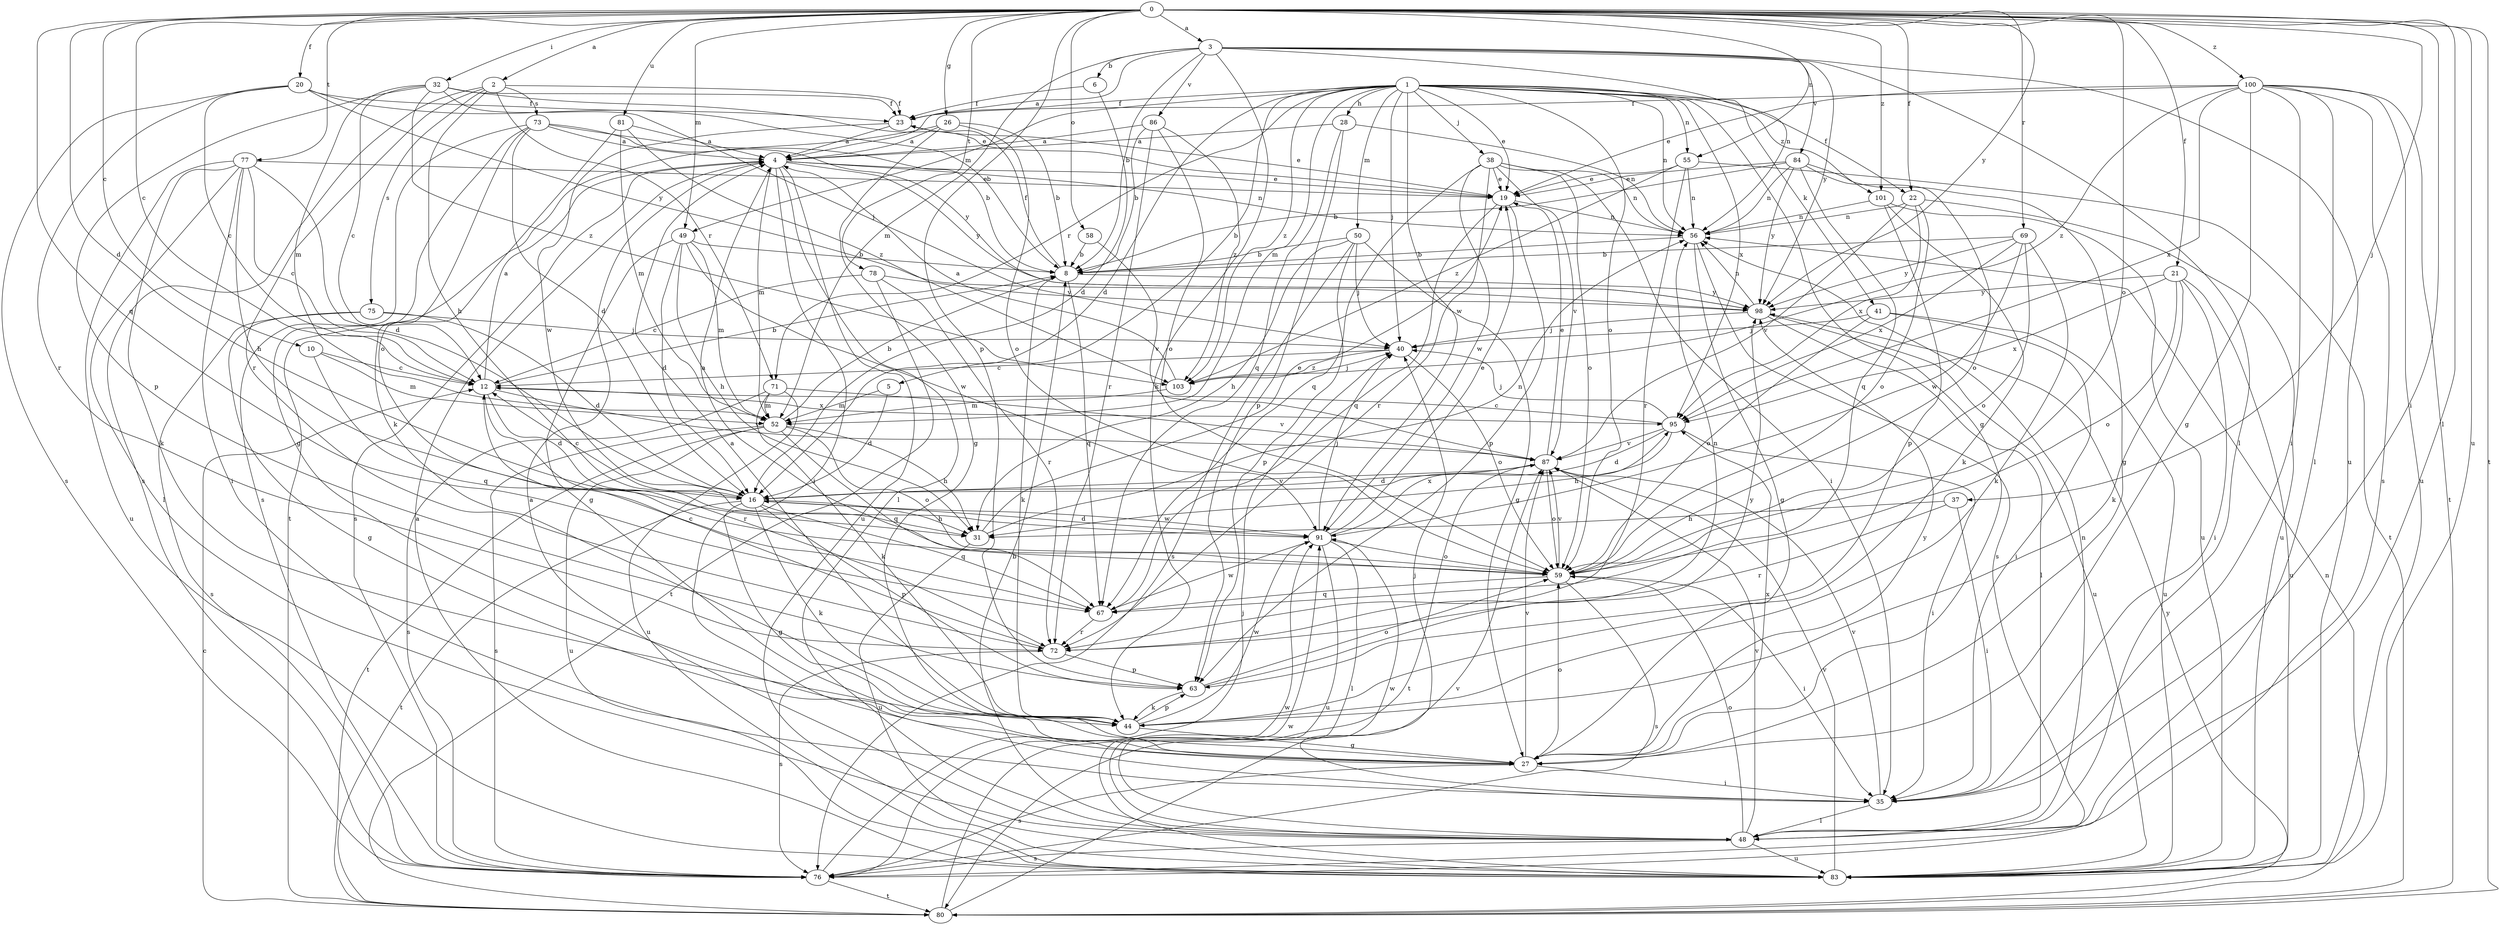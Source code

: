 strict digraph  {
0;
1;
2;
3;
4;
5;
6;
8;
10;
12;
16;
19;
20;
21;
22;
23;
26;
27;
28;
31;
32;
35;
37;
38;
40;
41;
44;
48;
49;
50;
52;
55;
56;
58;
59;
63;
67;
69;
71;
72;
73;
75;
76;
77;
78;
80;
81;
83;
84;
86;
87;
91;
95;
98;
100;
101;
103;
0 -> 2  [label=a];
0 -> 3  [label=a];
0 -> 10  [label=c];
0 -> 12  [label=c];
0 -> 16  [label=d];
0 -> 20  [label=f];
0 -> 21  [label=f];
0 -> 22  [label=f];
0 -> 26  [label=g];
0 -> 32  [label=i];
0 -> 35  [label=i];
0 -> 37  [label=j];
0 -> 48  [label=l];
0 -> 49  [label=m];
0 -> 55  [label=n];
0 -> 58  [label=o];
0 -> 59  [label=o];
0 -> 63  [label=p];
0 -> 67  [label=q];
0 -> 69  [label=r];
0 -> 77  [label=t];
0 -> 78  [label=t];
0 -> 80  [label=t];
0 -> 81  [label=u];
0 -> 83  [label=u];
0 -> 98  [label=y];
0 -> 100  [label=z];
0 -> 101  [label=z];
1 -> 5  [label=b];
1 -> 16  [label=d];
1 -> 19  [label=e];
1 -> 22  [label=f];
1 -> 23  [label=f];
1 -> 27  [label=g];
1 -> 28  [label=h];
1 -> 38  [label=j];
1 -> 40  [label=j];
1 -> 41  [label=k];
1 -> 49  [label=m];
1 -> 50  [label=m];
1 -> 52  [label=m];
1 -> 55  [label=n];
1 -> 56  [label=n];
1 -> 59  [label=o];
1 -> 71  [label=r];
1 -> 91  [label=w];
1 -> 95  [label=x];
1 -> 101  [label=z];
1 -> 103  [label=z];
2 -> 23  [label=f];
2 -> 31  [label=h];
2 -> 71  [label=r];
2 -> 72  [label=r];
2 -> 73  [label=s];
2 -> 75  [label=s];
2 -> 76  [label=s];
3 -> 4  [label=a];
3 -> 6  [label=b];
3 -> 8  [label=b];
3 -> 44  [label=k];
3 -> 48  [label=l];
3 -> 52  [label=m];
3 -> 56  [label=n];
3 -> 83  [label=u];
3 -> 84  [label=v];
3 -> 86  [label=v];
3 -> 98  [label=y];
4 -> 19  [label=e];
4 -> 35  [label=i];
4 -> 48  [label=l];
4 -> 52  [label=m];
4 -> 56  [label=n];
4 -> 76  [label=s];
4 -> 83  [label=u];
4 -> 98  [label=y];
5 -> 16  [label=d];
5 -> 52  [label=m];
6 -> 16  [label=d];
6 -> 23  [label=f];
8 -> 23  [label=f];
8 -> 44  [label=k];
8 -> 67  [label=q];
8 -> 98  [label=y];
10 -> 12  [label=c];
10 -> 52  [label=m];
10 -> 67  [label=q];
12 -> 4  [label=a];
12 -> 8  [label=b];
12 -> 16  [label=d];
12 -> 72  [label=r];
12 -> 87  [label=v];
12 -> 95  [label=x];
16 -> 12  [label=c];
16 -> 27  [label=g];
16 -> 31  [label=h];
16 -> 44  [label=k];
16 -> 63  [label=p];
16 -> 67  [label=q];
16 -> 80  [label=t];
16 -> 87  [label=v];
16 -> 91  [label=w];
19 -> 56  [label=n];
19 -> 63  [label=p];
19 -> 67  [label=q];
20 -> 8  [label=b];
20 -> 12  [label=c];
20 -> 23  [label=f];
20 -> 72  [label=r];
20 -> 76  [label=s];
20 -> 98  [label=y];
21 -> 35  [label=i];
21 -> 44  [label=k];
21 -> 59  [label=o];
21 -> 83  [label=u];
21 -> 95  [label=x];
21 -> 98  [label=y];
22 -> 56  [label=n];
22 -> 59  [label=o];
22 -> 83  [label=u];
22 -> 87  [label=v];
22 -> 95  [label=x];
23 -> 4  [label=a];
23 -> 19  [label=e];
23 -> 91  [label=w];
26 -> 4  [label=a];
26 -> 8  [label=b];
26 -> 27  [label=g];
26 -> 59  [label=o];
26 -> 80  [label=t];
27 -> 35  [label=i];
27 -> 59  [label=o];
27 -> 76  [label=s];
27 -> 87  [label=v];
27 -> 95  [label=x];
27 -> 98  [label=y];
28 -> 4  [label=a];
28 -> 56  [label=n];
28 -> 63  [label=p];
28 -> 67  [label=q];
31 -> 19  [label=e];
31 -> 56  [label=n];
31 -> 83  [label=u];
32 -> 12  [label=c];
32 -> 19  [label=e];
32 -> 23  [label=f];
32 -> 40  [label=j];
32 -> 52  [label=m];
32 -> 63  [label=p];
32 -> 103  [label=z];
35 -> 40  [label=j];
35 -> 48  [label=l];
35 -> 87  [label=v];
37 -> 31  [label=h];
37 -> 35  [label=i];
37 -> 72  [label=r];
38 -> 19  [label=e];
38 -> 35  [label=i];
38 -> 56  [label=n];
38 -> 59  [label=o];
38 -> 67  [label=q];
38 -> 72  [label=r];
38 -> 87  [label=v];
38 -> 91  [label=w];
40 -> 12  [label=c];
40 -> 59  [label=o];
40 -> 103  [label=z];
41 -> 35  [label=i];
41 -> 40  [label=j];
41 -> 59  [label=o];
41 -> 83  [label=u];
44 -> 4  [label=a];
44 -> 27  [label=g];
44 -> 63  [label=p];
44 -> 91  [label=w];
48 -> 4  [label=a];
48 -> 8  [label=b];
48 -> 56  [label=n];
48 -> 59  [label=o];
48 -> 76  [label=s];
48 -> 83  [label=u];
48 -> 87  [label=v];
48 -> 91  [label=w];
49 -> 8  [label=b];
49 -> 16  [label=d];
49 -> 27  [label=g];
49 -> 31  [label=h];
49 -> 52  [label=m];
49 -> 91  [label=w];
50 -> 8  [label=b];
50 -> 27  [label=g];
50 -> 31  [label=h];
50 -> 40  [label=j];
50 -> 63  [label=p];
50 -> 76  [label=s];
52 -> 8  [label=b];
52 -> 31  [label=h];
52 -> 59  [label=o];
52 -> 67  [label=q];
52 -> 76  [label=s];
52 -> 80  [label=t];
52 -> 83  [label=u];
55 -> 19  [label=e];
55 -> 56  [label=n];
55 -> 72  [label=r];
55 -> 80  [label=t];
55 -> 103  [label=z];
56 -> 8  [label=b];
56 -> 27  [label=g];
56 -> 76  [label=s];
58 -> 8  [label=b];
58 -> 87  [label=v];
59 -> 4  [label=a];
59 -> 35  [label=i];
59 -> 67  [label=q];
59 -> 76  [label=s];
59 -> 87  [label=v];
63 -> 44  [label=k];
63 -> 59  [label=o];
63 -> 98  [label=y];
67 -> 72  [label=r];
67 -> 91  [label=w];
69 -> 8  [label=b];
69 -> 44  [label=k];
69 -> 59  [label=o];
69 -> 91  [label=w];
69 -> 95  [label=x];
69 -> 98  [label=y];
71 -> 44  [label=k];
71 -> 52  [label=m];
71 -> 76  [label=s];
71 -> 83  [label=u];
71 -> 87  [label=v];
72 -> 12  [label=c];
72 -> 56  [label=n];
72 -> 63  [label=p];
72 -> 76  [label=s];
73 -> 4  [label=a];
73 -> 8  [label=b];
73 -> 16  [label=d];
73 -> 27  [label=g];
73 -> 44  [label=k];
73 -> 76  [label=s];
73 -> 98  [label=y];
75 -> 16  [label=d];
75 -> 27  [label=g];
75 -> 40  [label=j];
75 -> 76  [label=s];
76 -> 40  [label=j];
76 -> 80  [label=t];
76 -> 91  [label=w];
77 -> 12  [label=c];
77 -> 16  [label=d];
77 -> 19  [label=e];
77 -> 31  [label=h];
77 -> 35  [label=i];
77 -> 44  [label=k];
77 -> 48  [label=l];
77 -> 83  [label=u];
78 -> 12  [label=c];
78 -> 72  [label=r];
78 -> 80  [label=t];
78 -> 98  [label=y];
80 -> 12  [label=c];
80 -> 56  [label=n];
80 -> 87  [label=v];
80 -> 91  [label=w];
80 -> 98  [label=y];
81 -> 4  [label=a];
81 -> 52  [label=m];
81 -> 59  [label=o];
81 -> 103  [label=z];
83 -> 4  [label=a];
83 -> 87  [label=v];
84 -> 8  [label=b];
84 -> 19  [label=e];
84 -> 27  [label=g];
84 -> 56  [label=n];
84 -> 59  [label=o];
84 -> 67  [label=q];
84 -> 98  [label=y];
86 -> 4  [label=a];
86 -> 8  [label=b];
86 -> 59  [label=o];
86 -> 72  [label=r];
86 -> 103  [label=z];
87 -> 16  [label=d];
87 -> 19  [label=e];
87 -> 59  [label=o];
87 -> 80  [label=t];
91 -> 16  [label=d];
91 -> 19  [label=e];
91 -> 40  [label=j];
91 -> 48  [label=l];
91 -> 59  [label=o];
91 -> 83  [label=u];
91 -> 95  [label=x];
95 -> 12  [label=c];
95 -> 16  [label=d];
95 -> 31  [label=h];
95 -> 35  [label=i];
95 -> 40  [label=j];
95 -> 87  [label=v];
98 -> 40  [label=j];
98 -> 48  [label=l];
98 -> 56  [label=n];
98 -> 83  [label=u];
100 -> 19  [label=e];
100 -> 23  [label=f];
100 -> 27  [label=g];
100 -> 35  [label=i];
100 -> 48  [label=l];
100 -> 76  [label=s];
100 -> 80  [label=t];
100 -> 83  [label=u];
100 -> 95  [label=x];
100 -> 103  [label=z];
101 -> 44  [label=k];
101 -> 56  [label=n];
101 -> 63  [label=p];
101 -> 83  [label=u];
103 -> 4  [label=a];
103 -> 40  [label=j];
103 -> 52  [label=m];
}
